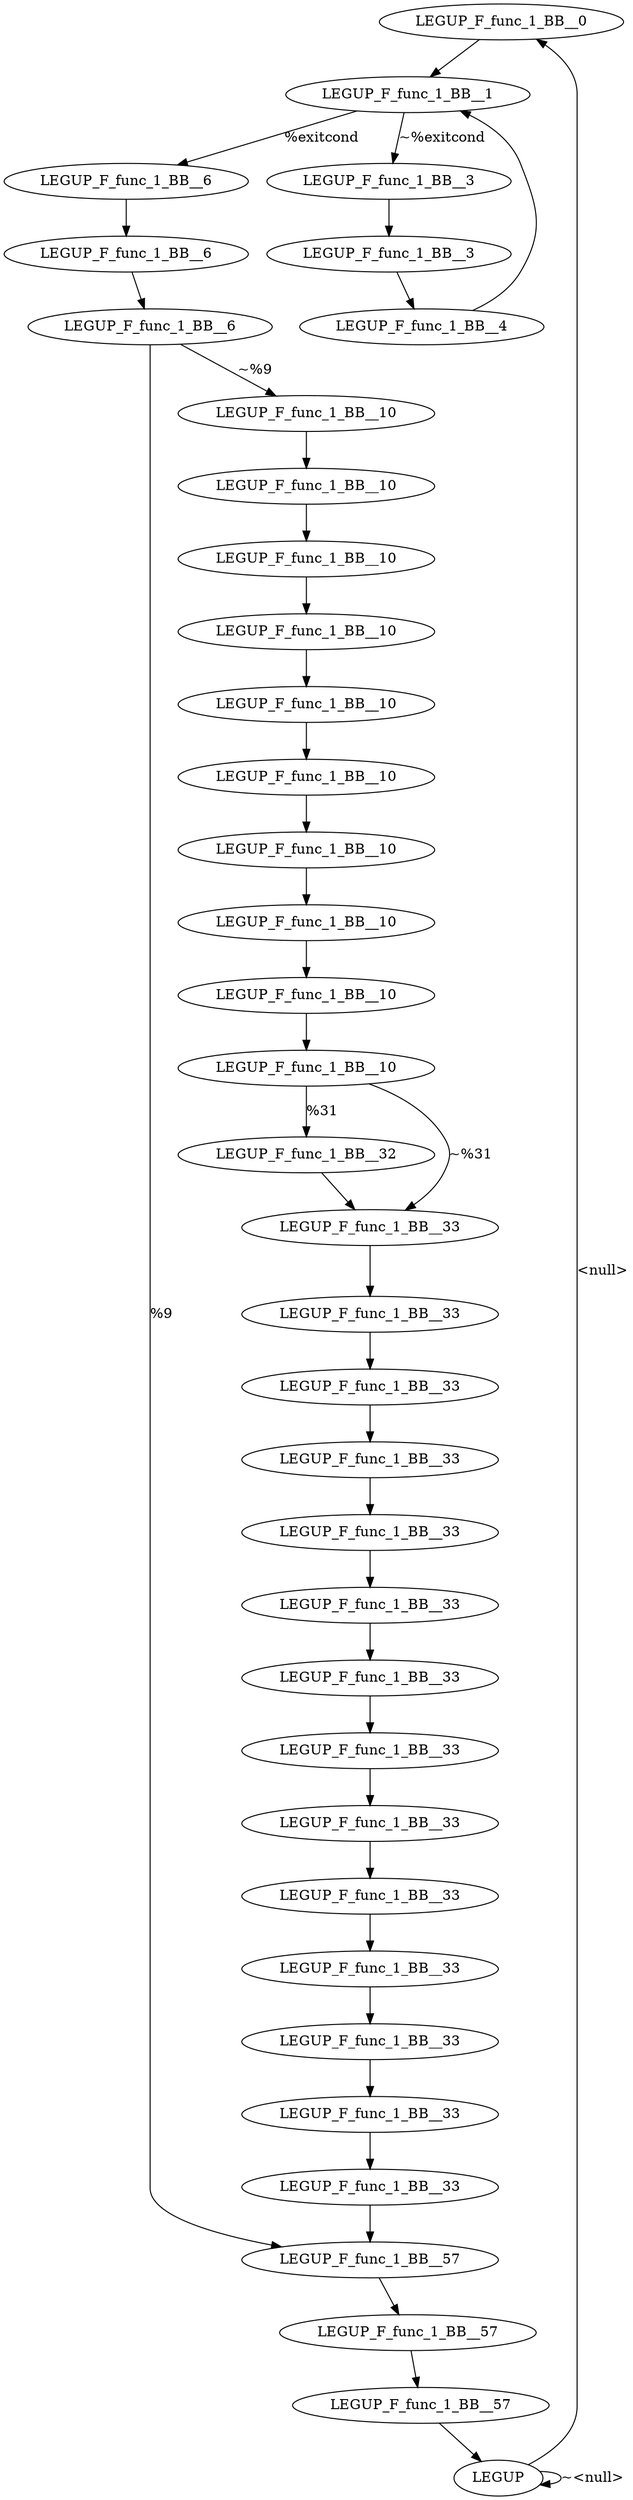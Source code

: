 digraph {
Node0x2d95c60[label="LEGUP_F_func_1_BB__0"];
Node0x2d95ac0[label="LEGUP"];
Node0x2d95ac0 -> Node0x2d95c60[label="<null>"];
Node0x2d95ac0 -> Node0x2d95ac0[label="~<null>"];
Node0x2d95d30[label="LEGUP_F_func_1_BB__1"];
Node0x2d95c60 -> Node0x2d95d30;
Node0x2d96070[label="LEGUP_F_func_1_BB__6"];
Node0x2d95d30 -> Node0x2d96070[label="%exitcond"];
Node0x2d95e00[label="LEGUP_F_func_1_BB__3"];
Node0x2d95d30 -> Node0x2d95e00[label="~%exitcond"];
Node0x2d95ed0[label="LEGUP_F_func_1_BB__3"];
Node0x2d95e00 -> Node0x2d95ed0;
Node0x2d95fa0[label="LEGUP_F_func_1_BB__4"];
Node0x2d95ed0 -> Node0x2d95fa0;
Node0x2d95fa0 -> Node0x2d95d30;
Node0x2d96140[label="LEGUP_F_func_1_BB__6"];
Node0x2d96070 -> Node0x2d96140;
Node0x2d96210[label="LEGUP_F_func_1_BB__6"];
Node0x2d96140 -> Node0x2d96210;
Node0x2dc3500[label="LEGUP_F_func_1_BB__57"];
Node0x2d96210 -> Node0x2dc3500[label="%9"];
Node0x2d962e0[label="LEGUP_F_func_1_BB__10"];
Node0x2d96210 -> Node0x2d962e0[label="~%9"];
Node0x2d963b0[label="LEGUP_F_func_1_BB__10"];
Node0x2d962e0 -> Node0x2d963b0;
Node0x2d96480[label="LEGUP_F_func_1_BB__10"];
Node0x2d963b0 -> Node0x2d96480;
Node0x2d96550[label="LEGUP_F_func_1_BB__10"];
Node0x2d96480 -> Node0x2d96550;
Node0x2d96620[label="LEGUP_F_func_1_BB__10"];
Node0x2d96550 -> Node0x2d96620;
Node0x2d966f0[label="LEGUP_F_func_1_BB__10"];
Node0x2d96620 -> Node0x2d966f0;
Node0x2d967c0[label="LEGUP_F_func_1_BB__10"];
Node0x2d966f0 -> Node0x2d967c0;
Node0x2d96890[label="LEGUP_F_func_1_BB__10"];
Node0x2d967c0 -> Node0x2d96890;
Node0x2d96960[label="LEGUP_F_func_1_BB__10"];
Node0x2d96890 -> Node0x2d96960;
Node0x2d96a70[label="LEGUP_F_func_1_BB__10"];
Node0x2d96960 -> Node0x2d96a70;
Node0x2d96b80[label="LEGUP_F_func_1_BB__32"];
Node0x2d96a70 -> Node0x2d96b80[label="%31"];
Node0x2d96c90[label="LEGUP_F_func_1_BB__33"];
Node0x2d96a70 -> Node0x2d96c90[label="~%31"];
Node0x2d96b80 -> Node0x2d96c90;
Node0x2d96da0[label="LEGUP_F_func_1_BB__33"];
Node0x2d96c90 -> Node0x2d96da0;
Node0x2d96eb0[label="LEGUP_F_func_1_BB__33"];
Node0x2d96da0 -> Node0x2d96eb0;
Node0x2d96fc0[label="LEGUP_F_func_1_BB__33"];
Node0x2d96eb0 -> Node0x2d96fc0;
Node0x2d970d0[label="LEGUP_F_func_1_BB__33"];
Node0x2d96fc0 -> Node0x2d970d0;
Node0x2d971e0[label="LEGUP_F_func_1_BB__33"];
Node0x2d970d0 -> Node0x2d971e0;
Node0x2d972f0[label="LEGUP_F_func_1_BB__33"];
Node0x2d971e0 -> Node0x2d972f0;
Node0x2d97400[label="LEGUP_F_func_1_BB__33"];
Node0x2d972f0 -> Node0x2d97400;
Node0x2d97510[label="LEGUP_F_func_1_BB__33"];
Node0x2d97400 -> Node0x2d97510;
Node0x2d97620[label="LEGUP_F_func_1_BB__33"];
Node0x2d97510 -> Node0x2d97620;
Node0x2d97730[label="LEGUP_F_func_1_BB__33"];
Node0x2d97620 -> Node0x2d97730;
Node0x2dc31d0[label="LEGUP_F_func_1_BB__33"];
Node0x2d97730 -> Node0x2dc31d0;
Node0x2dc32e0[label="LEGUP_F_func_1_BB__33"];
Node0x2dc31d0 -> Node0x2dc32e0;
Node0x2dc33f0[label="LEGUP_F_func_1_BB__33"];
Node0x2dc32e0 -> Node0x2dc33f0;
Node0x2dc33f0 -> Node0x2dc3500;
Node0x2dc3610[label="LEGUP_F_func_1_BB__57"];
Node0x2dc3500 -> Node0x2dc3610;
Node0x2dc3720[label="LEGUP_F_func_1_BB__57"];
Node0x2dc3610 -> Node0x2dc3720;
Node0x2dc3720 -> Node0x2d95ac0;
}

